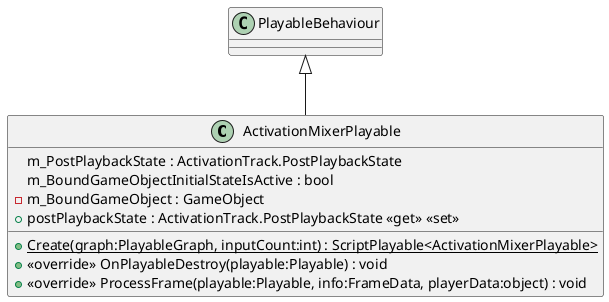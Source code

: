 @startuml
class ActivationMixerPlayable {
    m_PostPlaybackState : ActivationTrack.PostPlaybackState
    m_BoundGameObjectInitialStateIsActive : bool
    - m_BoundGameObject : GameObject
    + {static} Create(graph:PlayableGraph, inputCount:int) : ScriptPlayable<ActivationMixerPlayable>
    + postPlaybackState : ActivationTrack.PostPlaybackState <<get>> <<set>>
    + <<override>> OnPlayableDestroy(playable:Playable) : void
    + <<override>> ProcessFrame(playable:Playable, info:FrameData, playerData:object) : void
}
PlayableBehaviour <|-- ActivationMixerPlayable
@enduml
